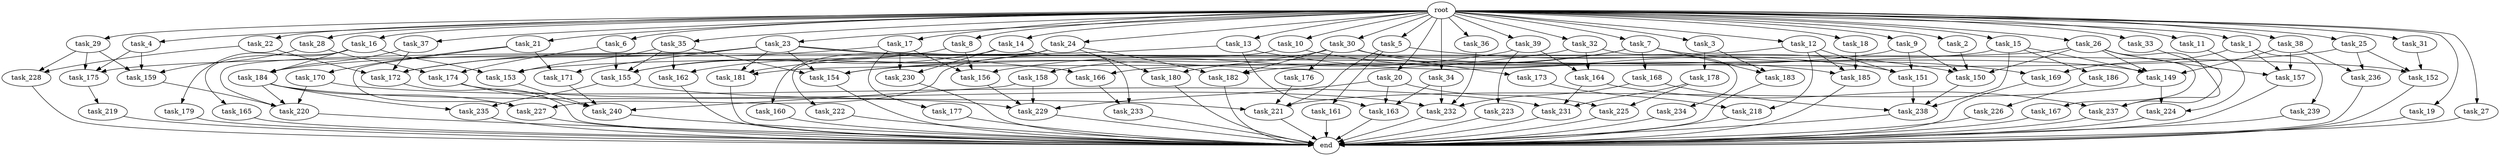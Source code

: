 digraph G {
  task_162 [size="7645041786.880000"];
  task_220 [size="12197707120.639999"];
  task_221 [size="11081015623.680000"];
  task_240 [size="4982162063.360000"];
  task_15 [size="10.240000"];
  task_229 [size="7730941132.800000"];
  task_161 [size="2147483648.000000"];
  task_9 [size="10.240000"];
  task_163 [size="13829794693.120001"];
  task_183 [size="11682311045.120001"];
  task_4 [size="10.240000"];
  task_179 [size="8589934592.000000"];
  task_20 [size="10.240000"];
  task_166 [size="1717986918.400000"];
  task_13 [size="10.240000"];
  task_14 [size="10.240000"];
  task_174 [size="4466765987.840000"];
  task_32 [size="10.240000"];
  task_3 [size="10.240000"];
  task_159 [size="18640158064.639999"];
  task_5 [size="10.240000"];
  task_169 [size="17179869184.000000"];
  task_180 [size="14087492730.880001"];
  task_155 [size="7387343749.120000"];
  task_185 [size="7387343749.120000"];
  task_22 [size="10.240000"];
  task_231 [size="13056700579.840000"];
  task_26 [size="10.240000"];
  task_28 [size="10.240000"];
  task_158 [size="8589934592.000000"];
  task_175 [size="18640158064.639999"];
  task_233 [size="2147483648.000000"];
  task_150 [size="10222022164.480000"];
  task_2 [size="10.240000"];
  task_181 [size="9964324126.719999"];
  task_172 [size="13056700579.840000"];
  task_7 [size="10.240000"];
  task_176 [size="8589934592.000000"];
  task_25 [size="10.240000"];
  task_21 [size="10.240000"];
  task_31 [size="10.240000"];
  task_232 [size="19413252177.920002"];
  task_1 [size="10.240000"];
  task_23 [size="10.240000"];
  task_238 [size="10737418240.000000"];
  task_237 [size="8675833937.920000"];
  task_154 [size="14688788152.320000"];
  task_29 [size="10.240000"];
  task_173 [size="8589934592.000000"];
  task_236 [size="7301444403.200000"];
  task_223 [size="4209067950.080000"];
  task_184 [size="13829794693.120001"];
  task_24 [size="10.240000"];
  task_18 [size="10.240000"];
  task_218 [size="8589934592.000000"];
  task_167 [size="6957847019.520000"];
  task_226 [size="5497558138.880000"];
  task_170 [size="1374389534.720000"];
  task_157 [size="15891378995.200001"];
  task_165 [size="8589934592.000000"];
  task_230 [size="3865470566.400000"];
  task_149 [size="18983755448.320000"];
  task_19 [size="10.240000"];
  task_168 [size="8589934592.000000"];
  task_224 [size="11682311045.120001"];
  task_222 [size="5497558138.880000"];
  task_177 [size="3092376453.120000"];
  task_164 [size="8418135900.160000"];
  task_16 [size="10.240000"];
  task_30 [size="10.240000"];
  task_39 [size="10.240000"];
  task_8 [size="10.240000"];
  task_12 [size="10.240000"];
  task_34 [size="10.240000"];
  root [size="0.000000"];
  task_17 [size="10.240000"];
  end [size="0.000000"];
  task_152 [size="8675833937.920000"];
  task_151 [size="7645041786.880000"];
  task_156 [size="10393820856.320000"];
  task_219 [size="3092376453.120000"];
  task_27 [size="10.240000"];
  task_182 [size="22677427322.880001"];
  task_6 [size="10.240000"];
  task_37 [size="10.240000"];
  task_35 [size="10.240000"];
  task_33 [size="10.240000"];
  task_186 [size="3092376453.120000"];
  task_225 [size="11682311045.120001"];
  task_239 [size="8589934592.000000"];
  task_228 [size="14087492730.880001"];
  task_38 [size="10.240000"];
  task_234 [size="4209067950.080000"];
  task_10 [size="10.240000"];
  task_171 [size="2748779069.440000"];
  task_11 [size="10.240000"];
  task_227 [size="6356551598.080000"];
  task_153 [size="17695265259.520000"];
  task_36 [size="10.240000"];
  task_178 [size="3092376453.120000"];
  task_235 [size="6270652252.160000"];
  task_160 [size="5497558138.880000"];

  task_162 -> end [size="1.000000"];
  task_220 -> end [size="1.000000"];
  task_221 -> end [size="1.000000"];
  task_240 -> end [size="1.000000"];
  task_15 -> task_181 [size="301989888.000000"];
  task_15 -> task_149 [size="301989888.000000"];
  task_15 -> task_238 [size="301989888.000000"];
  task_15 -> task_186 [size="301989888.000000"];
  task_229 -> end [size="1.000000"];
  task_161 -> end [size="1.000000"];
  task_9 -> task_151 [size="33554432.000000"];
  task_9 -> task_150 [size="33554432.000000"];
  task_9 -> task_166 [size="33554432.000000"];
  task_163 -> end [size="1.000000"];
  task_183 -> end [size="1.000000"];
  task_4 -> task_159 [size="679477248.000000"];
  task_4 -> task_175 [size="679477248.000000"];
  task_179 -> end [size="1.000000"];
  task_20 -> task_225 [size="301989888.000000"];
  task_20 -> task_229 [size="301989888.000000"];
  task_20 -> task_163 [size="301989888.000000"];
  task_166 -> task_233 [size="134217728.000000"];
  task_13 -> task_163 [size="209715200.000000"];
  task_13 -> task_184 [size="209715200.000000"];
  task_13 -> task_185 [size="209715200.000000"];
  task_14 -> task_155 [size="75497472.000000"];
  task_14 -> task_233 [size="75497472.000000"];
  task_14 -> task_230 [size="75497472.000000"];
  task_174 -> task_232 [size="301989888.000000"];
  task_174 -> task_240 [size="301989888.000000"];
  task_32 -> task_154 [size="411041792.000000"];
  task_32 -> task_164 [size="411041792.000000"];
  task_32 -> task_234 [size="411041792.000000"];
  task_3 -> task_178 [size="301989888.000000"];
  task_3 -> task_183 [size="301989888.000000"];
  task_159 -> task_220 [size="679477248.000000"];
  task_5 -> task_150 [size="209715200.000000"];
  task_5 -> task_221 [size="209715200.000000"];
  task_5 -> task_161 [size="209715200.000000"];
  task_169 -> end [size="1.000000"];
  task_180 -> end [size="1.000000"];
  task_155 -> task_235 [size="536870912.000000"];
  task_155 -> task_221 [size="536870912.000000"];
  task_185 -> end [size="1.000000"];
  task_22 -> task_228 [size="536870912.000000"];
  task_22 -> task_172 [size="536870912.000000"];
  task_231 -> end [size="1.000000"];
  task_26 -> task_167 [size="679477248.000000"];
  task_26 -> task_157 [size="679477248.000000"];
  task_26 -> task_237 [size="679477248.000000"];
  task_26 -> task_149 [size="679477248.000000"];
  task_26 -> task_150 [size="679477248.000000"];
  task_26 -> task_153 [size="679477248.000000"];
  task_28 -> task_159 [size="301989888.000000"];
  task_28 -> task_174 [size="301989888.000000"];
  task_158 -> task_229 [size="75497472.000000"];
  task_158 -> task_240 [size="75497472.000000"];
  task_175 -> task_219 [size="301989888.000000"];
  task_233 -> end [size="1.000000"];
  task_150 -> task_238 [size="33554432.000000"];
  task_2 -> task_150 [size="75497472.000000"];
  task_181 -> end [size="1.000000"];
  task_172 -> end [size="1.000000"];
  task_7 -> task_168 [size="838860800.000000"];
  task_7 -> task_180 [size="838860800.000000"];
  task_7 -> task_169 [size="838860800.000000"];
  task_7 -> task_182 [size="838860800.000000"];
  task_7 -> task_183 [size="838860800.000000"];
  task_176 -> task_221 [size="33554432.000000"];
  task_25 -> task_236 [size="679477248.000000"];
  task_25 -> task_154 [size="679477248.000000"];
  task_25 -> task_152 [size="679477248.000000"];
  task_21 -> task_227 [size="134217728.000000"];
  task_21 -> task_171 [size="134217728.000000"];
  task_21 -> task_170 [size="134217728.000000"];
  task_31 -> task_152 [size="33554432.000000"];
  task_232 -> end [size="1.000000"];
  task_1 -> task_157 [size="838860800.000000"];
  task_1 -> task_169 [size="838860800.000000"];
  task_1 -> task_239 [size="838860800.000000"];
  task_23 -> task_181 [size="134217728.000000"];
  task_23 -> task_220 [size="134217728.000000"];
  task_23 -> task_154 [size="134217728.000000"];
  task_23 -> task_172 [size="134217728.000000"];
  task_23 -> task_166 [size="134217728.000000"];
  task_23 -> task_171 [size="134217728.000000"];
  task_23 -> task_152 [size="134217728.000000"];
  task_238 -> end [size="1.000000"];
  task_237 -> end [size="1.000000"];
  task_154 -> end [size="1.000000"];
  task_29 -> task_159 [size="838860800.000000"];
  task_29 -> task_175 [size="838860800.000000"];
  task_29 -> task_228 [size="838860800.000000"];
  task_173 -> task_218 [size="536870912.000000"];
  task_236 -> end [size="1.000000"];
  task_223 -> end [size="1.000000"];
  task_184 -> task_220 [size="75497472.000000"];
  task_184 -> task_229 [size="75497472.000000"];
  task_184 -> task_227 [size="75497472.000000"];
  task_184 -> task_235 [size="75497472.000000"];
  task_24 -> task_162 [size="536870912.000000"];
  task_24 -> task_181 [size="536870912.000000"];
  task_24 -> task_182 [size="536870912.000000"];
  task_24 -> task_180 [size="536870912.000000"];
  task_24 -> task_222 [size="536870912.000000"];
  task_24 -> task_160 [size="536870912.000000"];
  task_18 -> task_185 [size="209715200.000000"];
  task_218 -> end [size="1.000000"];
  task_167 -> end [size="1.000000"];
  task_226 -> end [size="1.000000"];
  task_170 -> task_231 [size="301989888.000000"];
  task_170 -> task_220 [size="301989888.000000"];
  task_157 -> end [size="1.000000"];
  task_165 -> end [size="1.000000"];
  task_230 -> end [size="1.000000"];
  task_149 -> task_221 [size="301989888.000000"];
  task_149 -> task_224 [size="301989888.000000"];
  task_19 -> end [size="1.000000"];
  task_168 -> task_232 [size="679477248.000000"];
  task_168 -> task_238 [size="679477248.000000"];
  task_224 -> end [size="1.000000"];
  task_222 -> end [size="1.000000"];
  task_177 -> end [size="1.000000"];
  task_164 -> task_231 [size="134217728.000000"];
  task_164 -> task_237 [size="134217728.000000"];
  task_16 -> task_179 [size="838860800.000000"];
  task_16 -> task_165 [size="838860800.000000"];
  task_16 -> task_153 [size="838860800.000000"];
  task_16 -> task_184 [size="838860800.000000"];
  task_30 -> task_158 [size="838860800.000000"];
  task_30 -> task_176 [size="838860800.000000"];
  task_30 -> task_182 [size="838860800.000000"];
  task_30 -> task_149 [size="838860800.000000"];
  task_30 -> task_173 [size="838860800.000000"];
  task_39 -> task_223 [size="411041792.000000"];
  task_39 -> task_164 [size="411041792.000000"];
  task_39 -> task_156 [size="411041792.000000"];
  task_8 -> task_155 [size="301989888.000000"];
  task_8 -> task_156 [size="301989888.000000"];
  task_12 -> task_151 [size="301989888.000000"];
  task_12 -> task_175 [size="301989888.000000"];
  task_12 -> task_218 [size="301989888.000000"];
  task_12 -> task_185 [size="301989888.000000"];
  task_34 -> task_232 [size="838860800.000000"];
  task_34 -> task_163 [size="838860800.000000"];
  root -> task_39 [size="1.000000"];
  root -> task_26 [size="1.000000"];
  root -> task_8 [size="1.000000"];
  root -> task_34 [size="1.000000"];
  root -> task_28 [size="1.000000"];
  root -> task_15 [size="1.000000"];
  root -> task_29 [size="1.000000"];
  root -> task_17 [size="1.000000"];
  root -> task_9 [size="1.000000"];
  root -> task_6 [size="1.000000"];
  root -> task_2 [size="1.000000"];
  root -> task_10 [size="1.000000"];
  root -> task_27 [size="1.000000"];
  root -> task_7 [size="1.000000"];
  root -> task_4 [size="1.000000"];
  root -> task_24 [size="1.000000"];
  root -> task_25 [size="1.000000"];
  root -> task_18 [size="1.000000"];
  root -> task_20 [size="1.000000"];
  root -> task_35 [size="1.000000"];
  root -> task_13 [size="1.000000"];
  root -> task_31 [size="1.000000"];
  root -> task_14 [size="1.000000"];
  root -> task_1 [size="1.000000"];
  root -> task_23 [size="1.000000"];
  root -> task_11 [size="1.000000"];
  root -> task_3 [size="1.000000"];
  root -> task_37 [size="1.000000"];
  root -> task_32 [size="1.000000"];
  root -> task_5 [size="1.000000"];
  root -> task_12 [size="1.000000"];
  root -> task_38 [size="1.000000"];
  root -> task_22 [size="1.000000"];
  root -> task_19 [size="1.000000"];
  root -> task_33 [size="1.000000"];
  root -> task_36 [size="1.000000"];
  root -> task_21 [size="1.000000"];
  root -> task_16 [size="1.000000"];
  root -> task_30 [size="1.000000"];
  task_17 -> task_177 [size="301989888.000000"];
  task_17 -> task_230 [size="301989888.000000"];
  task_17 -> task_156 [size="301989888.000000"];
  task_17 -> task_172 [size="301989888.000000"];
  task_152 -> end [size="1.000000"];
  task_151 -> task_238 [size="33554432.000000"];
  task_156 -> task_229 [size="301989888.000000"];
  task_219 -> end [size="1.000000"];
  task_27 -> end [size="1.000000"];
  task_182 -> end [size="1.000000"];
  task_6 -> task_155 [size="134217728.000000"];
  task_6 -> task_174 [size="134217728.000000"];
  task_37 -> task_172 [size="301989888.000000"];
  task_37 -> task_184 [size="301989888.000000"];
  task_35 -> task_155 [size="209715200.000000"];
  task_35 -> task_162 [size="209715200.000000"];
  task_35 -> task_154 [size="209715200.000000"];
  task_35 -> task_153 [size="209715200.000000"];
  task_33 -> task_237 [size="33554432.000000"];
  task_186 -> task_226 [size="536870912.000000"];
  task_225 -> end [size="1.000000"];
  task_239 -> end [size="1.000000"];
  task_228 -> end [size="1.000000"];
  task_38 -> task_157 [size="33554432.000000"];
  task_38 -> task_149 [size="33554432.000000"];
  task_38 -> task_236 [size="33554432.000000"];
  task_234 -> end [size="1.000000"];
  task_10 -> task_151 [size="411041792.000000"];
  task_10 -> task_227 [size="411041792.000000"];
  task_171 -> task_240 [size="75497472.000000"];
  task_11 -> task_224 [size="838860800.000000"];
  task_227 -> end [size="1.000000"];
  task_153 -> task_240 [size="33554432.000000"];
  task_36 -> task_232 [size="75497472.000000"];
  task_178 -> task_225 [size="838860800.000000"];
  task_178 -> task_231 [size="838860800.000000"];
  task_235 -> end [size="1.000000"];
  task_160 -> end [size="1.000000"];
}
